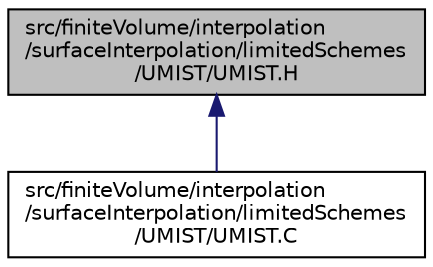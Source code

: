 digraph "src/finiteVolume/interpolation/surfaceInterpolation/limitedSchemes/UMIST/UMIST.H"
{
  bgcolor="transparent";
  edge [fontname="Helvetica",fontsize="10",labelfontname="Helvetica",labelfontsize="10"];
  node [fontname="Helvetica",fontsize="10",shape=record];
  Node57 [label="src/finiteVolume/interpolation\l/surfaceInterpolation/limitedSchemes\l/UMIST/UMIST.H",height=0.2,width=0.4,color="black", fillcolor="grey75", style="filled", fontcolor="black"];
  Node57 -> Node58 [dir="back",color="midnightblue",fontsize="10",style="solid",fontname="Helvetica"];
  Node58 [label="src/finiteVolume/interpolation\l/surfaceInterpolation/limitedSchemes\l/UMIST/UMIST.C",height=0.2,width=0.4,color="black",URL="$a04208.html"];
}
